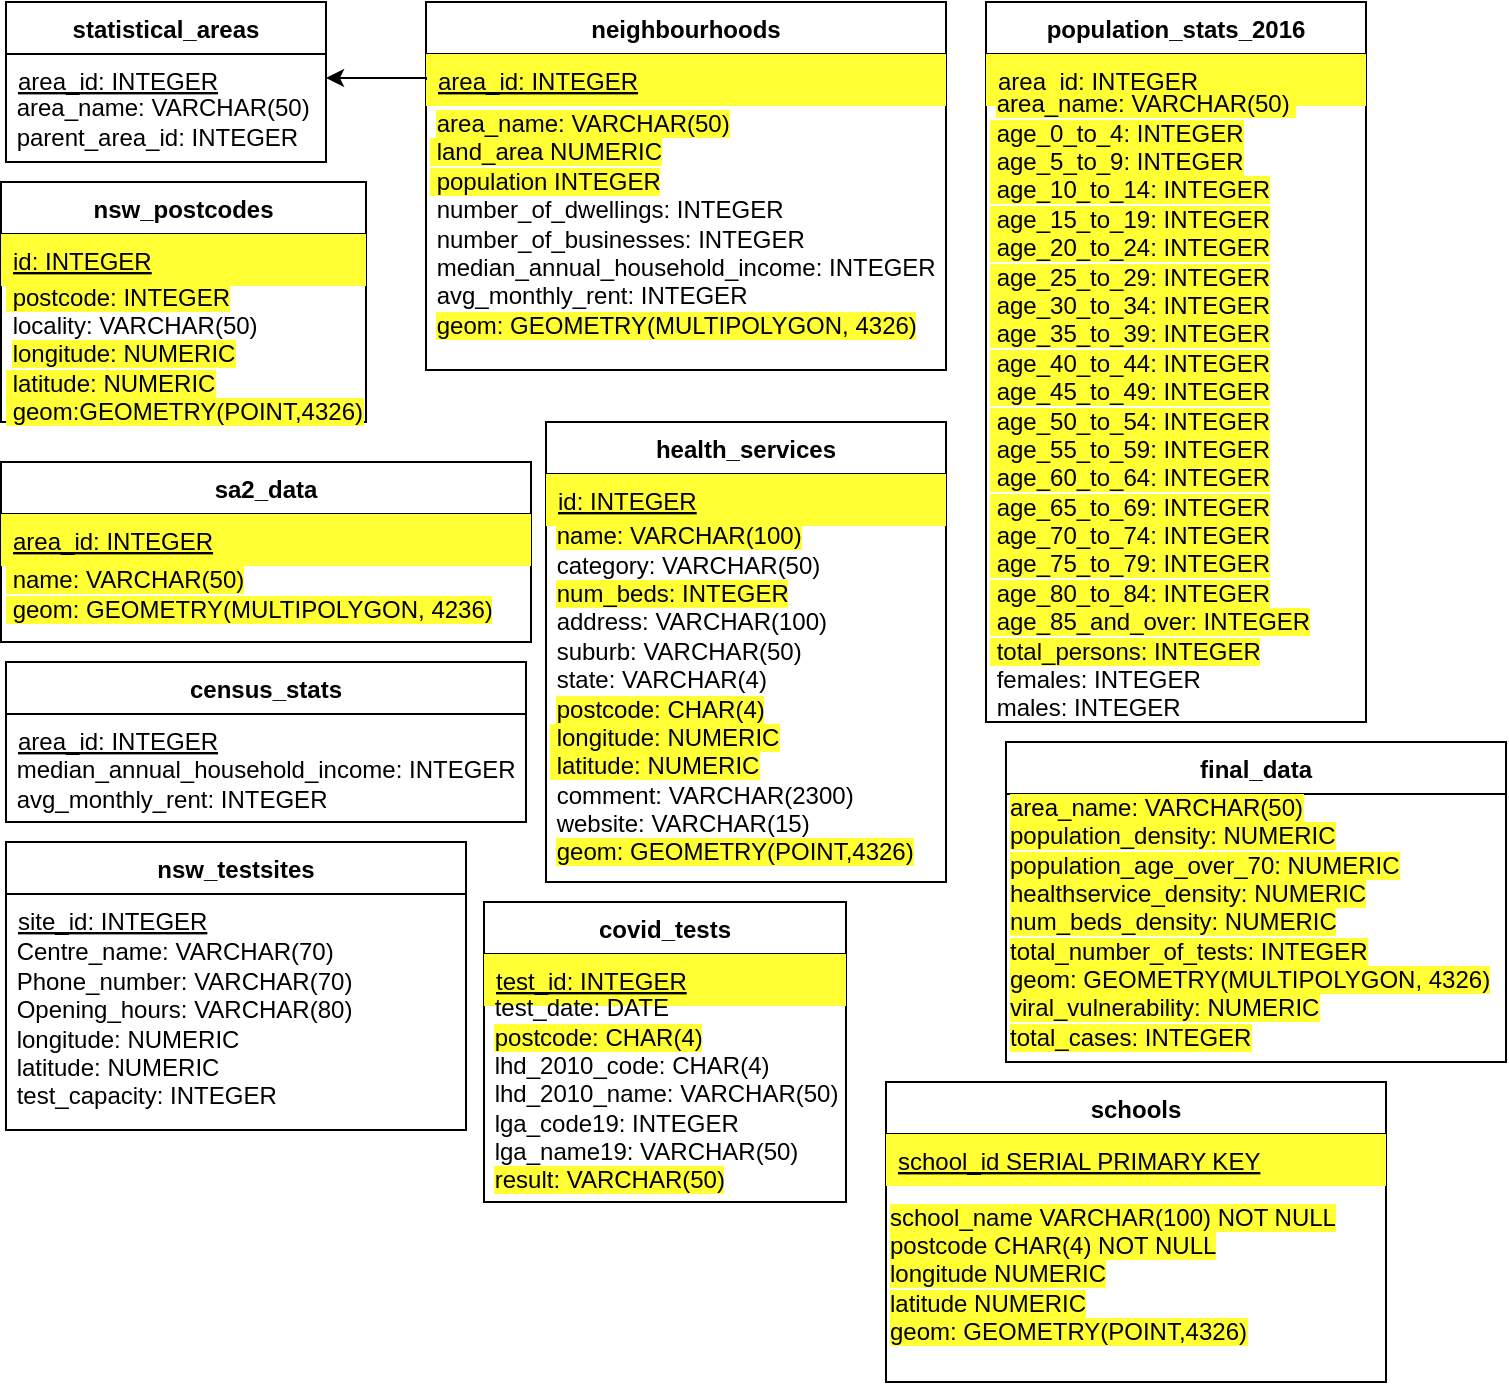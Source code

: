 <mxfile version="13.1.3" type="device"><diagram id="C5RBs43oDa-KdzZeNtuy" name="Page-1"><mxGraphModel dx="513" dy="273" grid="1" gridSize="10" guides="1" tooltips="1" connect="1" arrows="1" fold="1" page="1" pageScale="1" pageWidth="827" pageHeight="1169" math="0" shadow="0"><root><mxCell id="WIyWlLk6GJQsqaUBKTNV-0"/><mxCell id="WIyWlLk6GJQsqaUBKTNV-1" parent="WIyWlLk6GJQsqaUBKTNV-0"/><mxCell id="zkfFHV4jXpPFQw0GAbJ--0" value="statistical_areas" style="swimlane;fontStyle=1;align=center;verticalAlign=top;childLayout=stackLayout;horizontal=1;startSize=26;horizontalStack=0;resizeParent=1;resizeLast=0;collapsible=1;marginBottom=0;rounded=0;shadow=0;strokeWidth=1;fillColor=none;" parent="WIyWlLk6GJQsqaUBKTNV-1" vertex="1"><mxGeometry x="50" y="80" width="160" height="80" as="geometry"><mxRectangle x="230" y="140" width="160" height="26" as="alternateBounds"/></mxGeometry></mxCell><mxCell id="419kHTvfalLjj1XUldMX-10" value="area_id: INTEGER" style="text;align=left;verticalAlign=top;spacingLeft=4;spacingRight=4;overflow=hidden;rotatable=0;points=[[0,0.5],[1,0.5]];portConstraint=eastwest;fillColor=none;fontStyle=4;" parent="zkfFHV4jXpPFQw0GAbJ--0" vertex="1"><mxGeometry y="26" width="160" height="24" as="geometry"/></mxCell><mxCell id="419kHTvfalLjj1XUldMX-17" value="&amp;nbsp;area_name: VARCHAR(50)&lt;br&gt;&amp;nbsp;parent_area_id: INTEGER" style="text;html=1;strokeColor=none;fillColor=none;align=left;verticalAlign=middle;whiteSpace=wrap;rounded=0;fontColor=#000000;" parent="WIyWlLk6GJQsqaUBKTNV-1" vertex="1"><mxGeometry x="50" y="131" width="160" height="18" as="geometry"/></mxCell><mxCell id="zkfFHV4jXpPFQw0GAbJ--6" value="neighbourhoods" style="swimlane;fontStyle=1;align=center;verticalAlign=top;childLayout=stackLayout;horizontal=1;startSize=26;horizontalStack=0;resizeParent=1;resizeLast=0;collapsible=1;marginBottom=0;rounded=0;shadow=0;strokeWidth=1;fillColor=none;" parent="WIyWlLk6GJQsqaUBKTNV-1" vertex="1"><mxGeometry x="260" y="80" width="260" height="184" as="geometry"><mxRectangle x="130" y="380" width="160" height="26" as="alternateBounds"/></mxGeometry></mxCell><mxCell id="zkfFHV4jXpPFQw0GAbJ--7" value="area_id: INTEGER" style="text;align=left;verticalAlign=top;spacingLeft=4;spacingRight=4;overflow=hidden;rotatable=0;points=[[0,0.5],[1,0.5]];portConstraint=eastwest;fillColor=#FFFF33;fontStyle=4" parent="zkfFHV4jXpPFQw0GAbJ--6" vertex="1"><mxGeometry y="26" width="260" height="26" as="geometry"/></mxCell><mxCell id="419kHTvfalLjj1XUldMX-19" value="&amp;nbsp;&lt;span style=&quot;background-color: rgb(255 , 255 , 51)&quot;&gt;area_name: VARCHAR(50)&lt;br&gt;&amp;nbsp;land_area NUMERIC&lt;br&gt;&amp;nbsp;population INTEGER&lt;/span&gt;&lt;br&gt;&amp;nbsp;number_of_dwellings: INTEGER&lt;br&gt;&amp;nbsp;number_of_businesses: INTEGER&lt;br&gt;&amp;nbsp;median_annual_household_income: INTEGER&lt;br&gt;&amp;nbsp;avg_monthly_rent: INTEGER&lt;br&gt;&amp;nbsp;&lt;span style=&quot;background-color: rgb(255 , 255 , 51)&quot;&gt;geom: GEOMETRY(MULTIPOLYGON, 4326)&lt;/span&gt;" style="text;html=1;strokeColor=none;fillColor=none;align=left;verticalAlign=middle;whiteSpace=wrap;rounded=0;fontColor=#000000;" parent="zkfFHV4jXpPFQw0GAbJ--6" vertex="1"><mxGeometry y="52" width="260" height="118" as="geometry"/></mxCell><mxCell id="419kHTvfalLjj1XUldMX-2" value="nsw_postcodes" style="swimlane;fontStyle=1;align=center;verticalAlign=top;childLayout=stackLayout;horizontal=1;startSize=26;horizontalStack=0;resizeParent=1;resizeLast=0;collapsible=1;marginBottom=0;rounded=0;shadow=0;strokeWidth=1;fillColor=none;" parent="WIyWlLk6GJQsqaUBKTNV-1" vertex="1"><mxGeometry x="47.5" y="170" width="182.5" height="120" as="geometry"><mxRectangle x="340" y="380" width="170" height="26" as="alternateBounds"/></mxGeometry></mxCell><mxCell id="419kHTvfalLjj1XUldMX-3" value="id: INTEGER" style="text;align=left;verticalAlign=top;spacingLeft=4;spacingRight=4;overflow=hidden;rotatable=0;points=[[0,0.5],[1,0.5]];portConstraint=eastwest;fillColor=#FFFF33;fontColor=#000000;fontStyle=4" parent="419kHTvfalLjj1XUldMX-2" vertex="1"><mxGeometry y="26" width="182.5" height="26" as="geometry"/></mxCell><mxCell id="419kHTvfalLjj1XUldMX-22" value="&lt;span style=&quot;background-color: rgb(255 , 255 , 51)&quot;&gt;&amp;nbsp;postcode: INTEGER&lt;/span&gt;&lt;br&gt;&amp;nbsp;locality: VARCHAR(50)&lt;br&gt;&amp;nbsp;&lt;span style=&quot;background-color: rgb(255 , 255 , 51)&quot;&gt;longitude: NUMERIC&lt;br&gt;&amp;nbsp;latitude: NUMERIC&lt;br&gt;&amp;nbsp;geom:GEOMETRY(POINT,4326)&lt;/span&gt;" style="text;html=1;strokeColor=none;fillColor=none;align=left;verticalAlign=middle;whiteSpace=wrap;rounded=0;fontColor=#000000;" parent="419kHTvfalLjj1XUldMX-2" vertex="1"><mxGeometry y="52" width="182.5" height="68" as="geometry"/></mxCell><mxCell id="bS4pLBUIb_jC-B2uSjRx-0" style="edgeStyle=orthogonalEdgeStyle;rounded=0;orthogonalLoop=1;jettySize=auto;html=1;exitX=0;exitY=0.5;exitDx=0;exitDy=0;entryX=1;entryY=0.5;entryDx=0;entryDy=0;" parent="WIyWlLk6GJQsqaUBKTNV-1" source="zkfFHV4jXpPFQw0GAbJ--7" target="419kHTvfalLjj1XUldMX-10" edge="1"><mxGeometry relative="1" as="geometry"><Array as="points"><mxPoint x="260" y="118"/></Array></mxGeometry></mxCell><mxCell id="419kHTvfalLjj1XUldMX-4" value="nsw_testsites" style="swimlane;fontStyle=1;align=center;verticalAlign=top;childLayout=stackLayout;horizontal=1;startSize=26;horizontalStack=0;resizeParent=1;resizeLast=0;collapsible=1;marginBottom=0;rounded=0;shadow=0;strokeWidth=1;fillColor=none;" parent="WIyWlLk6GJQsqaUBKTNV-1" vertex="1"><mxGeometry x="50" y="500" width="230" height="144" as="geometry"><mxRectangle x="340" y="380" width="170" height="26" as="alternateBounds"/></mxGeometry></mxCell><mxCell id="419kHTvfalLjj1XUldMX-5" value="site_id: INTEGER" style="text;align=left;verticalAlign=top;spacingLeft=4;spacingRight=4;overflow=hidden;rotatable=0;points=[[0,0.5],[1,0.5]];portConstraint=eastwest;fillColor=none;fontStyle=4" parent="419kHTvfalLjj1XUldMX-4" vertex="1"><mxGeometry y="26" width="230" height="26" as="geometry"/></mxCell><mxCell id="419kHTvfalLjj1XUldMX-23" value="&amp;nbsp;Centre_name: VARCHAR(70)&lt;br&gt;&amp;nbsp;Phone_number: VARCHAR(70)&lt;br&gt;&amp;nbsp;Opening_hours: VARCHAR(80)&lt;br&gt;&amp;nbsp;longitude: NUMERIC&lt;br&gt;&amp;nbsp;latitude: NUMERIC&lt;br&gt;&amp;nbsp;test_capacity: INTEGER" style="text;html=1;strokeColor=none;fillColor=none;align=left;verticalAlign=middle;whiteSpace=wrap;rounded=0;fontColor=#000000;" parent="419kHTvfalLjj1XUldMX-4" vertex="1"><mxGeometry y="52" width="230" height="78" as="geometry"/></mxCell><mxCell id="zkfFHV4jXpPFQw0GAbJ--13" value="census_stats" style="swimlane;fontStyle=1;align=center;verticalAlign=top;childLayout=stackLayout;horizontal=1;startSize=26;horizontalStack=0;resizeParent=1;resizeLast=0;collapsible=1;marginBottom=0;rounded=0;shadow=0;strokeWidth=1;movable=1;resizable=1;rotatable=1;deletable=1;editable=1;connectable=1;fillColor=none;" parent="WIyWlLk6GJQsqaUBKTNV-1" vertex="1"><mxGeometry x="50" y="410" width="260" height="80" as="geometry"><mxRectangle x="340" y="380" width="170" height="26" as="alternateBounds"/></mxGeometry></mxCell><mxCell id="zkfFHV4jXpPFQw0GAbJ--14" value="area_id: INTEGER" style="text;align=left;verticalAlign=top;spacingLeft=4;spacingRight=4;overflow=hidden;rotatable=0;points=[[0,0.5],[1,0.5]];portConstraint=eastwest;fillColor=none;fontStyle=4" parent="zkfFHV4jXpPFQw0GAbJ--13" vertex="1"><mxGeometry y="26" width="260" height="26" as="geometry"/></mxCell><mxCell id="419kHTvfalLjj1XUldMX-12" value="&amp;nbsp;median_annual_household_income: INTEGER&lt;br&gt;&amp;nbsp;avg_monthly_rent: INTEGER" style="text;html=1;strokeColor=none;fillColor=none;align=left;verticalAlign=middle;whiteSpace=wrap;rounded=0;fontColor=#000000;" parent="zkfFHV4jXpPFQw0GAbJ--13" vertex="1"><mxGeometry y="52" width="260" height="18" as="geometry"/></mxCell><mxCell id="419kHTvfalLjj1XUldMX-8" value="sa2_data" style="swimlane;fontStyle=1;align=center;verticalAlign=top;childLayout=stackLayout;horizontal=1;startSize=26;horizontalStack=0;resizeParent=1;resizeLast=0;collapsible=1;marginBottom=0;rounded=0;shadow=0;strokeWidth=1;fillColor=none;" parent="WIyWlLk6GJQsqaUBKTNV-1" vertex="1"><mxGeometry x="47.5" y="310" width="265" height="90" as="geometry"><mxRectangle x="340" y="380" width="170" height="26" as="alternateBounds"/></mxGeometry></mxCell><mxCell id="419kHTvfalLjj1XUldMX-9" value="area_id: INTEGER" style="text;align=left;verticalAlign=top;spacingLeft=4;spacingRight=4;overflow=hidden;rotatable=0;points=[[0,0.5],[1,0.5]];portConstraint=eastwest;fillColor=#FFFF33;fontStyle=4" parent="419kHTvfalLjj1XUldMX-8" vertex="1"><mxGeometry y="26" width="265" height="26" as="geometry"/></mxCell><mxCell id="419kHTvfalLjj1XUldMX-25" value="&lt;span style=&quot;background-color: rgb(255 , 255 , 51)&quot;&gt;&amp;nbsp;name: VARCHAR(50)&lt;br&gt;&amp;nbsp;geom: GEOMETRY(MULTIPOLYGON, 4236)&lt;/span&gt;" style="text;html=1;strokeColor=none;fillColor=none;align=left;verticalAlign=middle;whiteSpace=wrap;rounded=0;fontColor=#000000;" parent="419kHTvfalLjj1XUldMX-8" vertex="1"><mxGeometry y="52" width="265" height="28" as="geometry"/></mxCell><mxCell id="419kHTvfalLjj1XUldMX-0" value="health_services" style="swimlane;fontStyle=1;align=center;verticalAlign=top;childLayout=stackLayout;horizontal=1;startSize=26;horizontalStack=0;resizeParent=1;resizeLast=0;collapsible=1;marginBottom=0;rounded=0;shadow=0;strokeWidth=1;fillColor=none;" parent="WIyWlLk6GJQsqaUBKTNV-1" vertex="1"><mxGeometry x="320" y="290" width="200" height="230" as="geometry"><mxRectangle x="340" y="380" width="170" height="26" as="alternateBounds"/></mxGeometry></mxCell><mxCell id="419kHTvfalLjj1XUldMX-1" value="id: INTEGER" style="text;align=left;verticalAlign=top;spacingLeft=4;spacingRight=4;overflow=hidden;rotatable=0;points=[[0,0.5],[1,0.5]];portConstraint=eastwest;fillColor=#FFFF33;fontStyle=4" parent="419kHTvfalLjj1XUldMX-0" vertex="1"><mxGeometry y="26" width="200" height="26" as="geometry"/></mxCell><mxCell id="419kHTvfalLjj1XUldMX-21" value="&amp;nbsp;&lt;span style=&quot;background-color: rgb(255 , 255 , 51)&quot;&gt;name: VARCHAR(100)&lt;/span&gt;&lt;br&gt;&amp;nbsp;category: VARCHAR(50)&lt;br&gt;&amp;nbsp;&lt;span style=&quot;background-color: rgb(255 , 255 , 51)&quot;&gt;num_beds: INTEGER&lt;/span&gt;&lt;br&gt;&amp;nbsp;address: VARCHAR(100)&lt;br&gt;&amp;nbsp;suburb: VARCHAR(50)&lt;br&gt;&amp;nbsp;state: VARCHAR(4)&lt;br&gt;&amp;nbsp;&lt;span style=&quot;background-color: rgb(255 , 255 , 51)&quot;&gt;postcode: CHAR(4)&lt;br&gt;&amp;nbsp;longitude: NUMERIC&lt;br&gt;&amp;nbsp;latitude: NUMERIC&lt;/span&gt;&lt;br&gt;&amp;nbsp;comment: VARCHAR(2300)&lt;br&gt;&amp;nbsp;website: VARCHAR(15)&lt;br&gt;&amp;nbsp;&lt;span style=&quot;background-color: rgb(255 , 255 , 51)&quot;&gt;geom: GEOMETRY(POINT,4326)&lt;/span&gt;" style="text;html=1;strokeColor=none;fillColor=none;align=left;verticalAlign=middle;whiteSpace=wrap;rounded=0;fontColor=#000000;" parent="WIyWlLk6GJQsqaUBKTNV-1" vertex="1"><mxGeometry x="320" y="352" width="240" height="148" as="geometry"/></mxCell><mxCell id="zkfFHV4jXpPFQw0GAbJ--17" value="population_stats_2016" style="swimlane;fontStyle=1;align=center;verticalAlign=top;childLayout=stackLayout;horizontal=1;startSize=26;horizontalStack=0;resizeParent=1;resizeLast=0;collapsible=1;marginBottom=0;rounded=0;shadow=0;strokeWidth=1;fillColor=none;" parent="WIyWlLk6GJQsqaUBKTNV-1" vertex="1"><mxGeometry x="540" y="80" width="190" height="360" as="geometry"><mxRectangle x="550" y="140" width="160" height="26" as="alternateBounds"/></mxGeometry></mxCell><mxCell id="zkfFHV4jXpPFQw0GAbJ--18" value="area_id: INTEGER" style="text;align=left;verticalAlign=top;spacingLeft=4;spacingRight=4;overflow=hidden;rotatable=0;points=[[0,0.5],[1,0.5]];portConstraint=eastwest;fillColor=#FFFF33;fontStyle=4" parent="zkfFHV4jXpPFQw0GAbJ--17" vertex="1"><mxGeometry y="26" width="190" height="26" as="geometry"/></mxCell><mxCell id="419kHTvfalLjj1XUldMX-18" value="&amp;nbsp;&lt;span style=&quot;background-color: rgb(255 , 255 , 51)&quot;&gt;area_name: VARCHAR(50)&amp;nbsp;&lt;br&gt;&amp;nbsp;age_0_to_4: INTEGER&lt;br&gt;&amp;nbsp;age_5_to_9: INTEGER&lt;br&gt;&amp;nbsp;age_10_to_14: INTEGER&lt;br&gt;&amp;nbsp;age_15_to_19: INTEGER&lt;br&gt;&amp;nbsp;age_20_to_24: INTEGER&lt;br&gt;&amp;nbsp;age_25_to_29: INTEGER&lt;br&gt;&amp;nbsp;age_30_to_34: INTEGER&lt;br&gt;&amp;nbsp;age_35_to_39: INTEGER&lt;br&gt;&amp;nbsp;age_40_to_44: INTEGER&lt;br&gt;&amp;nbsp;age_45_to_49: INTEGER&lt;br&gt;&amp;nbsp;age_50_to_54: INTEGER&lt;br&gt;&amp;nbsp;age_55_to_59: INTEGER&lt;br&gt;&amp;nbsp;age_60_to_64: INTEGER&lt;br&gt;&amp;nbsp;age_65_to_69: INTEGER&lt;br&gt;&amp;nbsp;age_70_to_74: INTEGER&lt;br&gt;&amp;nbsp;age_75_to_79: INTEGER&lt;br&gt;&amp;nbsp;age_80_to_84: INTEGER&lt;br&gt;&amp;nbsp;age_85_and_over: INTEGER&lt;br&gt;&amp;nbsp;total_persons: INTEGER&lt;/span&gt;&lt;br&gt;&amp;nbsp;females: INTEGER&lt;br&gt;&amp;nbsp;males: INTEGER" style="text;html=1;strokeColor=none;fillColor=none;align=left;verticalAlign=middle;whiteSpace=wrap;rounded=0;fontColor=#000000;" parent="zkfFHV4jXpPFQw0GAbJ--17" vertex="1"><mxGeometry y="52" width="190" height="300" as="geometry"/></mxCell><mxCell id="419kHTvfalLjj1XUldMX-6" value="covid_tests" style="swimlane;fontStyle=1;align=center;verticalAlign=top;childLayout=stackLayout;horizontal=1;startSize=26;horizontalStack=0;resizeParent=1;resizeLast=0;collapsible=1;marginBottom=0;rounded=0;shadow=0;strokeWidth=1;" parent="WIyWlLk6GJQsqaUBKTNV-1" vertex="1"><mxGeometry x="289" y="530" width="181" height="150" as="geometry"><mxRectangle x="340" y="380" width="170" height="26" as="alternateBounds"/></mxGeometry></mxCell><mxCell id="419kHTvfalLjj1XUldMX-7" value="test_id: INTEGER" style="text;align=left;verticalAlign=top;spacingLeft=4;spacingRight=4;overflow=hidden;rotatable=0;points=[[0,0.5],[1,0.5]];portConstraint=eastwest;fillColor=#FFFF33;fontStyle=4" parent="419kHTvfalLjj1XUldMX-6" vertex="1"><mxGeometry y="26" width="181" height="26" as="geometry"/></mxCell><mxCell id="419kHTvfalLjj1XUldMX-24" value="&amp;nbsp;test_date: DATE&lt;br&gt;&amp;nbsp;&lt;span style=&quot;background-color: rgb(255 , 255 , 51)&quot;&gt;postcode: CHAR(4)&lt;/span&gt;&lt;br&gt;&amp;nbsp;lhd_2010_code: CHAR(4)&lt;br&gt;&amp;nbsp;lhd_2010_name: VARCHAR(50)&lt;br&gt;&amp;nbsp;lga_code19: INTEGER&lt;br&gt;&amp;nbsp;lga_name19: VARCHAR(50)&lt;br&gt;&amp;nbsp;&lt;span style=&quot;background-color: rgb(255 , 255 , 51)&quot;&gt;result: VARCHAR(50)&lt;/span&gt;" style="text;html=1;strokeColor=none;fillColor=none;align=left;verticalAlign=middle;whiteSpace=wrap;rounded=0;fontColor=#000000;" parent="419kHTvfalLjj1XUldMX-6" vertex="1"><mxGeometry y="52" width="181" height="88" as="geometry"/></mxCell><mxCell id="PChESnzSHdHeLF2yXABj-0" value="final_data" style="swimlane;fontStyle=1;align=center;verticalAlign=top;childLayout=stackLayout;horizontal=1;startSize=26;horizontalStack=0;resizeParent=1;resizeLast=0;collapsible=1;marginBottom=0;rounded=0;shadow=0;strokeWidth=1;" parent="WIyWlLk6GJQsqaUBKTNV-1" vertex="1"><mxGeometry x="550" y="450" width="250" height="160" as="geometry"><mxRectangle x="340" y="380" width="170" height="26" as="alternateBounds"/></mxGeometry></mxCell><mxCell id="PChESnzSHdHeLF2yXABj-2" value="&lt;span style=&quot;background-color: rgb(255 , 255 , 51)&quot;&gt;area_name: VARCHAR(50)&lt;br&gt;population_density: NUMERIC&lt;br&gt;population_age_over_70: NUMERIC&lt;br&gt;healthservice_density: NUMERIC&lt;br&gt;num_beds_density: NUMERIC&lt;br&gt;total_number_of_tests: INTEGER&lt;br&gt;geom: GEOMETRY(MULTIPOLYGON, 4326)&lt;br&gt;viral_vulnerability: NUMERIC&lt;br&gt;total_cases: INTEGER&lt;/span&gt;" style="text;html=1;strokeColor=none;fillColor=none;align=left;verticalAlign=middle;whiteSpace=wrap;rounded=0;fontColor=#000000;" parent="PChESnzSHdHeLF2yXABj-0" vertex="1"><mxGeometry y="26" width="250" height="128" as="geometry"/></mxCell><mxCell id="XP08SxPECz_7j6-7aAlv-0" value="schools" style="swimlane;fontStyle=1;align=center;verticalAlign=top;childLayout=stackLayout;horizontal=1;startSize=26;horizontalStack=0;resizeParent=1;resizeLast=0;collapsible=1;marginBottom=0;rounded=0;shadow=0;strokeWidth=1;" vertex="1" parent="WIyWlLk6GJQsqaUBKTNV-1"><mxGeometry x="490" y="620" width="250" height="150" as="geometry"><mxRectangle x="340" y="380" width="170" height="26" as="alternateBounds"/></mxGeometry></mxCell><mxCell id="XP08SxPECz_7j6-7aAlv-1" value="school_id SERIAL PRIMARY KEY" style="text;align=left;verticalAlign=top;spacingLeft=4;spacingRight=4;overflow=hidden;rotatable=0;points=[[0,0.5],[1,0.5]];portConstraint=eastwest;fillColor=#FFFF33;fontStyle=4" vertex="1" parent="XP08SxPECz_7j6-7aAlv-0"><mxGeometry y="26" width="250" height="26" as="geometry"/></mxCell><mxCell id="XP08SxPECz_7j6-7aAlv-2" value="&lt;div&gt;&lt;span style=&quot;background-color: rgb(255 , 255 , 51)&quot;&gt;&lt;span&gt;school_name VARCHAR(100) NOT NULL&lt;/span&gt;&lt;br&gt;&lt;/span&gt;&lt;/div&gt;&lt;div&gt;&lt;span style=&quot;background-color: rgb(255 , 255 , 51)&quot;&gt;&lt;span&gt;postcode CHAR(4) NOT NULL&lt;/span&gt;&lt;br&gt;&lt;/span&gt;&lt;/div&gt;&lt;div&gt;&lt;span style=&quot;background-color: rgb(255 , 255 , 51)&quot;&gt;longitude NUMERIC&lt;/span&gt;&lt;/div&gt;&lt;div&gt;&lt;span style=&quot;background-color: rgb(255 , 255 , 51)&quot;&gt;latitude NUMERIC&lt;/span&gt;&lt;/div&gt;&lt;div&gt;&lt;span style=&quot;background-color: rgb(255 , 255 , 51)&quot;&gt;geom: GEOMETRY(POINT,4326)&lt;/span&gt;&lt;/div&gt;" style="text;html=1;strokeColor=none;fillColor=none;align=left;verticalAlign=middle;whiteSpace=wrap;rounded=0;fontColor=#000000;" vertex="1" parent="XP08SxPECz_7j6-7aAlv-0"><mxGeometry y="52" width="250" height="88" as="geometry"/></mxCell></root></mxGraphModel></diagram></mxfile>